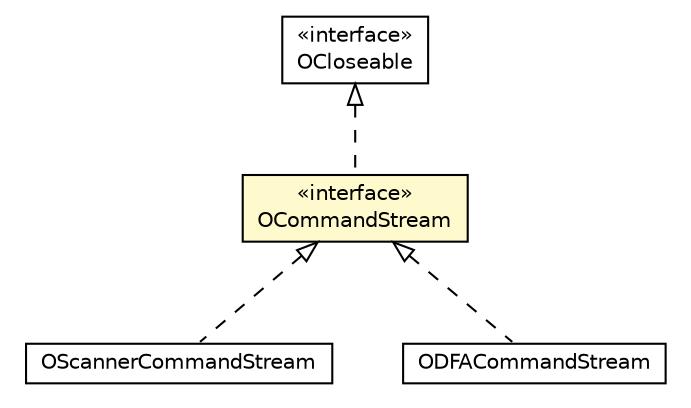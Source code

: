 #!/usr/local/bin/dot
#
# Class diagram 
# Generated by UMLGraph version R5_6-24-gf6e263 (http://www.umlgraph.org/)
#

digraph G {
	edge [fontname="Helvetica",fontsize=10,labelfontname="Helvetica",labelfontsize=10];
	node [fontname="Helvetica",fontsize=10,shape=plaintext];
	nodesep=0.25;
	ranksep=0.5;
	// com.orientechnologies.common.concur.resource.OCloseable
	c1156387 [label=<<table title="com.orientechnologies.common.concur.resource.OCloseable" border="0" cellborder="1" cellspacing="0" cellpadding="2" port="p" href="../concur/resource/OCloseable.html">
		<tr><td><table border="0" cellspacing="0" cellpadding="1">
<tr><td align="center" balign="center"> &#171;interface&#187; </td></tr>
<tr><td align="center" balign="center"> OCloseable </td></tr>
		</table></td></tr>
		</table>>, URL="../concur/resource/OCloseable.html", fontname="Helvetica", fontcolor="black", fontsize=10.0];
	// com.orientechnologies.common.console.OCommandStream
	c1156471 [label=<<table title="com.orientechnologies.common.console.OCommandStream" border="0" cellborder="1" cellspacing="0" cellpadding="2" port="p" bgcolor="lemonChiffon" href="./OCommandStream.html">
		<tr><td><table border="0" cellspacing="0" cellpadding="1">
<tr><td align="center" balign="center"> &#171;interface&#187; </td></tr>
<tr><td align="center" balign="center"> OCommandStream </td></tr>
		</table></td></tr>
		</table>>, URL="./OCommandStream.html", fontname="Helvetica", fontcolor="black", fontsize=10.0];
	// com.orientechnologies.common.console.OScannerCommandStream
	c1156472 [label=<<table title="com.orientechnologies.common.console.OScannerCommandStream" border="0" cellborder="1" cellspacing="0" cellpadding="2" port="p" href="./OScannerCommandStream.html">
		<tr><td><table border="0" cellspacing="0" cellpadding="1">
<tr><td align="center" balign="center"> OScannerCommandStream </td></tr>
		</table></td></tr>
		</table>>, URL="./OScannerCommandStream.html", fontname="Helvetica", fontcolor="black", fontsize=10.0];
	// com.orientechnologies.common.console.ODFACommandStream
	c1156477 [label=<<table title="com.orientechnologies.common.console.ODFACommandStream" border="0" cellborder="1" cellspacing="0" cellpadding="2" port="p" href="./ODFACommandStream.html">
		<tr><td><table border="0" cellspacing="0" cellpadding="1">
<tr><td align="center" balign="center"> ODFACommandStream </td></tr>
		</table></td></tr>
		</table>>, URL="./ODFACommandStream.html", fontname="Helvetica", fontcolor="black", fontsize=10.0];
	//com.orientechnologies.common.console.OCommandStream implements com.orientechnologies.common.concur.resource.OCloseable
	c1156387:p -> c1156471:p [dir=back,arrowtail=empty,style=dashed];
	//com.orientechnologies.common.console.OScannerCommandStream implements com.orientechnologies.common.console.OCommandStream
	c1156471:p -> c1156472:p [dir=back,arrowtail=empty,style=dashed];
	//com.orientechnologies.common.console.ODFACommandStream implements com.orientechnologies.common.console.OCommandStream
	c1156471:p -> c1156477:p [dir=back,arrowtail=empty,style=dashed];
}

